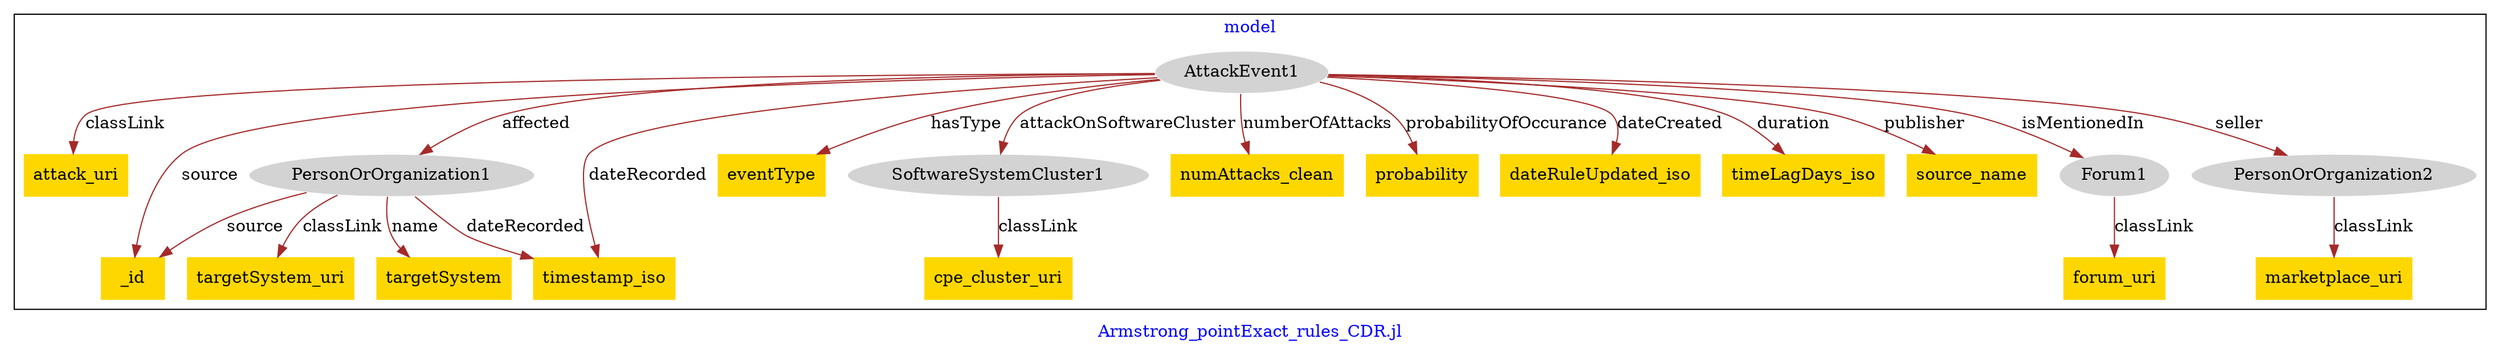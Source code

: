 digraph n0 {
fontcolor="blue"
remincross="true"
label="Armstrong_pointExact_rules_CDR.jl"
subgraph cluster {
label="model"
n2[style="filled",color="white",fillcolor="lightgray",label="AttackEvent1"];
n3[shape="plaintext",style="filled",fillcolor="gold",label="attack_uri"];
n4[style="filled",color="white",fillcolor="lightgray",label="PersonOrOrganization1"];
n5[style="filled",color="white",fillcolor="lightgray",label="SoftwareSystemCluster1"];
n6[shape="plaintext",style="filled",fillcolor="gold",label="timestamp_iso"];
n7[shape="plaintext",style="filled",fillcolor="gold",label="eventType"];
n8[style="filled",color="white",fillcolor="lightgray",label="Forum1"];
n9[shape="plaintext",style="filled",fillcolor="gold",label="numAttacks_clean"];
n10[shape="plaintext",style="filled",fillcolor="gold",label="probability"];
n11[shape="plaintext",style="filled",fillcolor="gold",label="dateRuleUpdated_iso"];
n12[shape="plaintext",style="filled",fillcolor="gold",label="timeLagDays_iso"];
n13[shape="plaintext",style="filled",fillcolor="gold",label="source_name"];
n14[style="filled",color="white",fillcolor="lightgray",label="PersonOrOrganization2"];
n15[shape="plaintext",style="filled",fillcolor="gold",label="_id"];
n16[shape="plaintext",style="filled",fillcolor="gold",label="forum_uri"];
n17[shape="plaintext",style="filled",fillcolor="gold",label="targetSystem_uri"];
n18[shape="plaintext",style="filled",fillcolor="gold",label="targetSystem"];
n19[shape="plaintext",style="filled",fillcolor="gold",label="marketplace_uri"];
n20[shape="plaintext",style="filled",fillcolor="gold",label="cpe_cluster_uri"];
}
n2 -> n3[color="brown",fontcolor="black",label="classLink"]
n2 -> n4[color="brown",fontcolor="black",label="affected"]
n2 -> n5[color="brown",fontcolor="black",label="attackOnSoftwareCluster"]
n2 -> n6[color="brown",fontcolor="black",label="dateRecorded"]
n2 -> n7[color="brown",fontcolor="black",label="hasType"]
n2 -> n8[color="brown",fontcolor="black",label="isMentionedIn"]
n2 -> n9[color="brown",fontcolor="black",label="numberOfAttacks"]
n2 -> n10[color="brown",fontcolor="black",label="probabilityOfOccurance"]
n2 -> n11[color="brown",fontcolor="black",label="dateCreated"]
n2 -> n12[color="brown",fontcolor="black",label="duration"]
n2 -> n13[color="brown",fontcolor="black",label="publisher"]
n2 -> n14[color="brown",fontcolor="black",label="seller"]
n2 -> n15[color="brown",fontcolor="black",label="source"]
n8 -> n16[color="brown",fontcolor="black",label="classLink"]
n4 -> n17[color="brown",fontcolor="black",label="classLink"]
n4 -> n18[color="brown",fontcolor="black",label="name"]
n14 -> n19[color="brown",fontcolor="black",label="classLink"]
n5 -> n20[color="brown",fontcolor="black",label="classLink"]
n4 -> n15[color="brown",fontcolor="black",label="source"]
n4 -> n6[color="brown",fontcolor="black",label="dateRecorded"]
}
